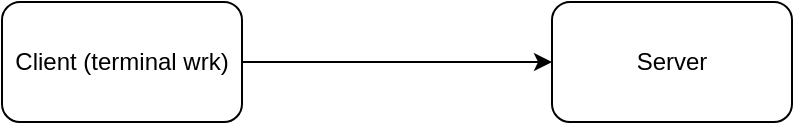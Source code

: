 <mxfile version="21.3.5" type="device" pages="2">
  <diagram name="W/out LB" id="mxPa_5SoESJ5Fia4KzJ7">
    <mxGraphModel dx="1434" dy="834" grid="1" gridSize="10" guides="1" tooltips="1" connect="1" arrows="1" fold="1" page="1" pageScale="1" pageWidth="850" pageHeight="1100" math="0" shadow="0">
      <root>
        <mxCell id="0" />
        <mxCell id="1" parent="0" />
        <mxCell id="yo_Wg0FaxVeCbBizyP4D-5" style="edgeStyle=orthogonalEdgeStyle;rounded=0;orthogonalLoop=1;jettySize=auto;html=1;entryX=0;entryY=0.5;entryDx=0;entryDy=0;" edge="1" parent="1" source="yo_Wg0FaxVeCbBizyP4D-3" target="yo_Wg0FaxVeCbBizyP4D-4">
          <mxGeometry relative="1" as="geometry" />
        </mxCell>
        <mxCell id="yo_Wg0FaxVeCbBizyP4D-3" value="Client (terminal wrk)" style="rounded=1;whiteSpace=wrap;html=1;" vertex="1" parent="1">
          <mxGeometry x="150" y="410" width="120" height="60" as="geometry" />
        </mxCell>
        <mxCell id="yo_Wg0FaxVeCbBizyP4D-4" value="Server" style="rounded=1;whiteSpace=wrap;html=1;" vertex="1" parent="1">
          <mxGeometry x="425" y="410" width="120" height="60" as="geometry" />
        </mxCell>
      </root>
    </mxGraphModel>
  </diagram>
  <diagram id="z0NwzMyTA64y00syxBzS" name="W/ LB">
    <mxGraphModel dx="1434" dy="834" grid="1" gridSize="10" guides="1" tooltips="1" connect="1" arrows="1" fold="1" page="1" pageScale="1" pageWidth="850" pageHeight="1100" math="0" shadow="0">
      <root>
        <mxCell id="0" />
        <mxCell id="1" parent="0" />
        <mxCell id="8VYWoj4YsY-5rEGCCNCX-3" style="edgeStyle=orthogonalEdgeStyle;rounded=0;orthogonalLoop=1;jettySize=auto;html=1;" edge="1" parent="1" source="8VYWoj4YsY-5rEGCCNCX-1" target="8VYWoj4YsY-5rEGCCNCX-2">
          <mxGeometry relative="1" as="geometry" />
        </mxCell>
        <mxCell id="8VYWoj4YsY-5rEGCCNCX-1" value="Client (terminal wrk)" style="rounded=1;whiteSpace=wrap;html=1;" vertex="1" parent="1">
          <mxGeometry x="110" y="390" width="120" height="60" as="geometry" />
        </mxCell>
        <mxCell id="8VYWoj4YsY-5rEGCCNCX-8" style="edgeStyle=orthogonalEdgeStyle;rounded=0;orthogonalLoop=1;jettySize=auto;html=1;entryX=0;entryY=0.5;entryDx=0;entryDy=0;" edge="1" parent="1" source="8VYWoj4YsY-5rEGCCNCX-2" target="8VYWoj4YsY-5rEGCCNCX-5">
          <mxGeometry relative="1" as="geometry" />
        </mxCell>
        <mxCell id="8VYWoj4YsY-5rEGCCNCX-9" style="edgeStyle=orthogonalEdgeStyle;rounded=0;orthogonalLoop=1;jettySize=auto;html=1;entryX=0;entryY=0.5;entryDx=0;entryDy=0;" edge="1" parent="1" source="8VYWoj4YsY-5rEGCCNCX-2" target="8VYWoj4YsY-5rEGCCNCX-4">
          <mxGeometry relative="1" as="geometry" />
        </mxCell>
        <mxCell id="8VYWoj4YsY-5rEGCCNCX-11" style="edgeStyle=orthogonalEdgeStyle;rounded=0;orthogonalLoop=1;jettySize=auto;html=1;entryX=0;entryY=0.5;entryDx=0;entryDy=0;" edge="1" parent="1" source="8VYWoj4YsY-5rEGCCNCX-2" target="8VYWoj4YsY-5rEGCCNCX-6">
          <mxGeometry relative="1" as="geometry" />
        </mxCell>
        <mxCell id="8VYWoj4YsY-5rEGCCNCX-12" style="edgeStyle=orthogonalEdgeStyle;rounded=0;orthogonalLoop=1;jettySize=auto;html=1;entryX=0;entryY=0.5;entryDx=0;entryDy=0;" edge="1" parent="1" source="8VYWoj4YsY-5rEGCCNCX-2" target="8VYWoj4YsY-5rEGCCNCX-10">
          <mxGeometry relative="1" as="geometry" />
        </mxCell>
        <mxCell id="8VYWoj4YsY-5rEGCCNCX-2" value="Load Balancer" style="rounded=1;whiteSpace=wrap;html=1;" vertex="1" parent="1">
          <mxGeometry x="350" y="390" width="120" height="60" as="geometry" />
        </mxCell>
        <mxCell id="8VYWoj4YsY-5rEGCCNCX-4" value="Server 2" style="rounded=1;whiteSpace=wrap;html=1;" vertex="1" parent="1">
          <mxGeometry x="610" y="300" width="120" height="60" as="geometry" />
        </mxCell>
        <mxCell id="8VYWoj4YsY-5rEGCCNCX-5" value="Server 1" style="rounded=1;whiteSpace=wrap;html=1;" vertex="1" parent="1">
          <mxGeometry x="610" y="140" width="120" height="60" as="geometry" />
        </mxCell>
        <mxCell id="8VYWoj4YsY-5rEGCCNCX-6" value="Server 3" style="rounded=1;whiteSpace=wrap;html=1;" vertex="1" parent="1">
          <mxGeometry x="610" y="460" width="120" height="60" as="geometry" />
        </mxCell>
        <mxCell id="8VYWoj4YsY-5rEGCCNCX-10" value="Server 4" style="rounded=1;whiteSpace=wrap;html=1;" vertex="1" parent="1">
          <mxGeometry x="610" y="620" width="120" height="60" as="geometry" />
        </mxCell>
      </root>
    </mxGraphModel>
  </diagram>
</mxfile>
